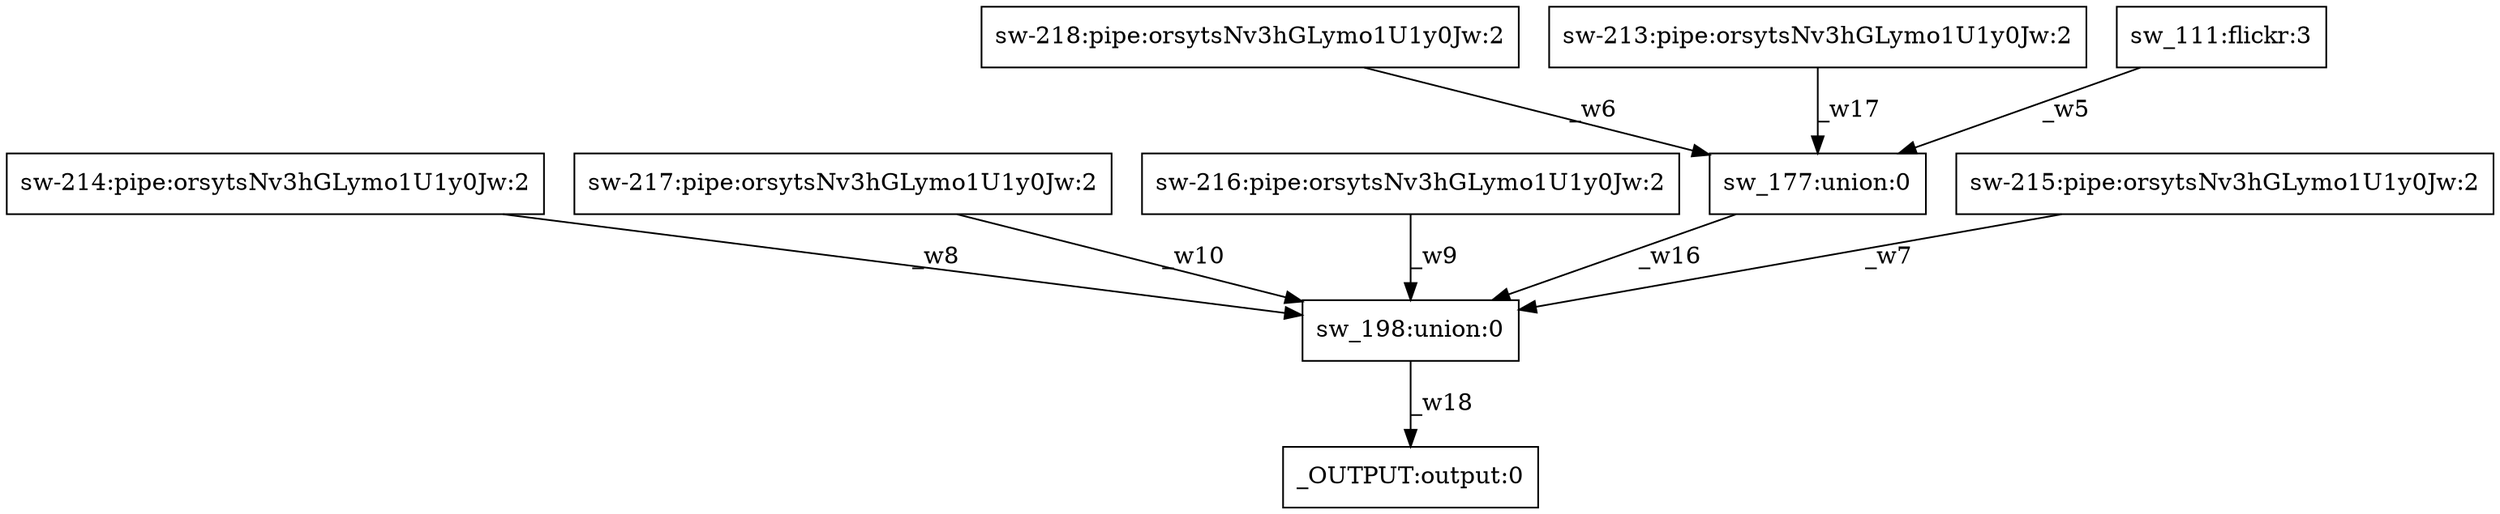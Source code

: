 digraph test1 { node [shape=box] "_OUTPUT" [label="_OUTPUT:output:0"];"sw-214" [label="sw-214:pipe:orsytsNv3hGLymo1U1y0Jw:2"];"sw-218" [label="sw-218:pipe:orsytsNv3hGLymo1U1y0Jw:2"];"sw-213" [label="sw-213:pipe:orsytsNv3hGLymo1U1y0Jw:2"];"sw-217" [label="sw-217:pipe:orsytsNv3hGLymo1U1y0Jw:2"];"sw_198" [label="sw_198:union:0"];"sw-216" [label="sw-216:pipe:orsytsNv3hGLymo1U1y0Jw:2"];"sw_177" [label="sw_177:union:0"];"sw-215" [label="sw-215:pipe:orsytsNv3hGLymo1U1y0Jw:2"];"sw_111" [label="sw_111:flickr:3"];"sw_111" -> "sw_177" [label="_w5"];"sw-218" -> "sw_177" [label="_w6"];"sw-215" -> "sw_198" [label="_w7"];"sw-214" -> "sw_198" [label="_w8"];"sw-216" -> "sw_198" [label="_w9"];"sw-217" -> "sw_198" [label="_w10"];"sw_177" -> "sw_198" [label="_w16"];"sw-213" -> "sw_177" [label="_w17"];"sw_198" -> "_OUTPUT" [label="_w18"];}